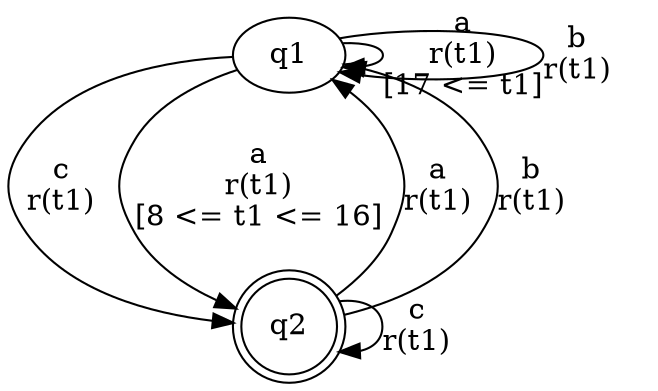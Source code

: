 digraph "tests_1/test2519/solution1003/solution" {
	q1[label=q1]
	q2[label=q2 shape=doublecircle]
	q1 -> q2[label="c\nr(t1)\n"]
	q2 -> q2[label="c\nr(t1)\n"]
	q2 -> q1[label="a\nr(t1)\n"]
	q2 -> q1[label="b\nr(t1)\n"]
	q1 -> q2[label="a\nr(t1)\n[8 <= t1 <= 16]"]
	q1 -> q1[label="a\nr(t1)\n[17 <= t1]"]
	q1 -> q1[label="b\nr(t1)\n"]
}
